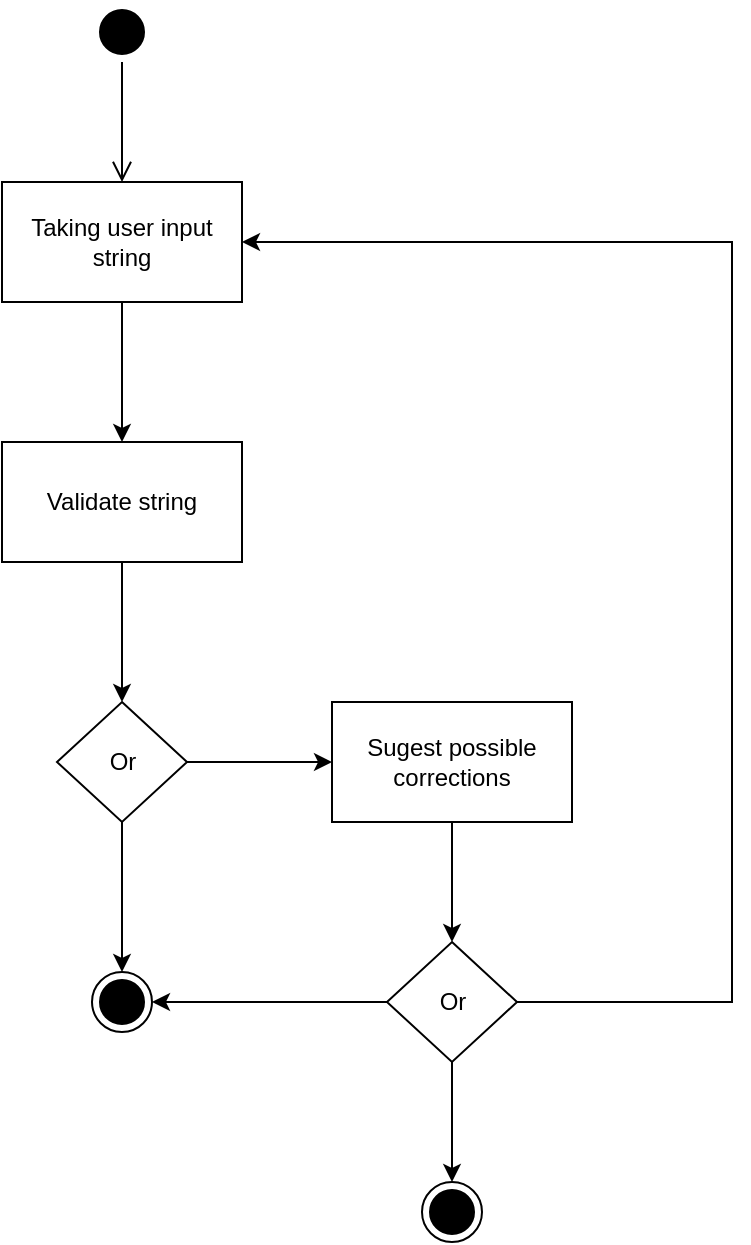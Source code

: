 <mxfile version="12.7.1" type="device"><diagram id="Auah-79pA2oji1AD_LIi" name="Page-1"><mxGraphModel dx="1422" dy="802" grid="1" gridSize="10" guides="1" tooltips="1" connect="1" arrows="1" fold="1" page="1" pageScale="1" pageWidth="827" pageHeight="1169" math="0" shadow="0"><root><mxCell id="0"/><mxCell id="1" parent="0"/><mxCell id="G7GYzGsNrLjptyAJFhJw-5" value="" style="ellipse;html=1;shape=startState;fillColor=#000000;strokeColor=#000000;" parent="1" vertex="1"><mxGeometry x="90" y="20" width="30" height="30" as="geometry"/></mxCell><mxCell id="G7GYzGsNrLjptyAJFhJw-6" value="" style="edgeStyle=orthogonalEdgeStyle;html=1;verticalAlign=bottom;endArrow=open;endSize=8;strokeColor=#000000;" parent="1" source="G7GYzGsNrLjptyAJFhJw-5" target="G7GYzGsNrLjptyAJFhJw-10" edge="1"><mxGeometry relative="1" as="geometry"><mxPoint x="105" y="130" as="targetPoint"/></mxGeometry></mxCell><mxCell id="G7GYzGsNrLjptyAJFhJw-8" value="" style="ellipse;html=1;shape=endState;fillColor=#000000;strokeColor=#000000;" parent="1" vertex="1"><mxGeometry x="90" y="505" width="30" height="30" as="geometry"/></mxCell><mxCell id="G7GYzGsNrLjptyAJFhJw-12" value="" style="edgeStyle=orthogonalEdgeStyle;rounded=0;orthogonalLoop=1;jettySize=auto;html=1;strokeColor=#000000;" parent="1" source="G7GYzGsNrLjptyAJFhJw-10" target="G7GYzGsNrLjptyAJFhJw-11" edge="1"><mxGeometry relative="1" as="geometry"/></mxCell><mxCell id="G7GYzGsNrLjptyAJFhJw-10" value="Taking user input string" style="rounded=0;whiteSpace=wrap;html=1;strokeColor=#000000;fillColor=#FFFFFF;" parent="1" vertex="1"><mxGeometry x="45" y="110" width="120" height="60" as="geometry"/></mxCell><mxCell id="G7GYzGsNrLjptyAJFhJw-18" style="edgeStyle=orthogonalEdgeStyle;rounded=0;orthogonalLoop=1;jettySize=auto;html=1;strokeColor=#000000;" parent="1" source="G7GYzGsNrLjptyAJFhJw-11" target="G7GYzGsNrLjptyAJFhJw-17" edge="1"><mxGeometry relative="1" as="geometry"/></mxCell><mxCell id="G7GYzGsNrLjptyAJFhJw-11" value="Validate string" style="rounded=0;whiteSpace=wrap;html=1;strokeColor=#000000;fillColor=#FFFFFF;" parent="1" vertex="1"><mxGeometry x="45" y="240" width="120" height="60" as="geometry"/></mxCell><mxCell id="G7GYzGsNrLjptyAJFhJw-19" style="edgeStyle=orthogonalEdgeStyle;rounded=0;orthogonalLoop=1;jettySize=auto;html=1;strokeColor=#000000;" parent="1" source="G7GYzGsNrLjptyAJFhJw-17" target="G7GYzGsNrLjptyAJFhJw-8" edge="1"><mxGeometry relative="1" as="geometry"/></mxCell><mxCell id="G7GYzGsNrLjptyAJFhJw-23" style="edgeStyle=orthogonalEdgeStyle;rounded=0;orthogonalLoop=1;jettySize=auto;html=1;strokeColor=#000000;" parent="1" source="G7GYzGsNrLjptyAJFhJw-17" target="G7GYzGsNrLjptyAJFhJw-22" edge="1"><mxGeometry relative="1" as="geometry"/></mxCell><mxCell id="G7GYzGsNrLjptyAJFhJw-17" value="Or" style="rhombus;whiteSpace=wrap;html=1;strokeColor=#000000;fillColor=#FFFFFF;" parent="1" vertex="1"><mxGeometry x="72.5" y="370" width="65" height="60" as="geometry"/></mxCell><mxCell id="0gAD4WfDtLBElWJRwFQZ-2" value="" style="edgeStyle=orthogonalEdgeStyle;rounded=0;orthogonalLoop=1;jettySize=auto;html=1;" edge="1" parent="1" source="G7GYzGsNrLjptyAJFhJw-22" target="0gAD4WfDtLBElWJRwFQZ-3"><mxGeometry relative="1" as="geometry"><mxPoint x="270" y="300" as="targetPoint"/></mxGeometry></mxCell><mxCell id="G7GYzGsNrLjptyAJFhJw-22" value="Sugest possible corrections" style="rounded=0;whiteSpace=wrap;html=1;strokeColor=#000000;fillColor=#FFFFFF;" parent="1" vertex="1"><mxGeometry x="210" y="370" width="120" height="60" as="geometry"/></mxCell><mxCell id="0gAD4WfDtLBElWJRwFQZ-7" value="" style="edgeStyle=orthogonalEdgeStyle;rounded=0;orthogonalLoop=1;jettySize=auto;html=1;" edge="1" parent="1" source="0gAD4WfDtLBElWJRwFQZ-3" target="0gAD4WfDtLBElWJRwFQZ-9"><mxGeometry relative="1" as="geometry"><mxPoint x="382.5" y="270" as="targetPoint"/></mxGeometry></mxCell><mxCell id="0gAD4WfDtLBElWJRwFQZ-10" style="edgeStyle=orthogonalEdgeStyle;rounded=0;orthogonalLoop=1;jettySize=auto;html=1;" edge="1" parent="1" source="0gAD4WfDtLBElWJRwFQZ-3" target="G7GYzGsNrLjptyAJFhJw-8"><mxGeometry relative="1" as="geometry"/></mxCell><mxCell id="0gAD4WfDtLBElWJRwFQZ-11" style="edgeStyle=orthogonalEdgeStyle;rounded=0;orthogonalLoop=1;jettySize=auto;html=1;" edge="1" parent="1" source="0gAD4WfDtLBElWJRwFQZ-3" target="G7GYzGsNrLjptyAJFhJw-10"><mxGeometry relative="1" as="geometry"><Array as="points"><mxPoint x="410" y="520"/><mxPoint x="410" y="140"/></Array></mxGeometry></mxCell><mxCell id="0gAD4WfDtLBElWJRwFQZ-3" value="Or" style="rhombus;whiteSpace=wrap;html=1;strokeColor=#000000;fillColor=#FFFFFF;" vertex="1" parent="1"><mxGeometry x="237.5" y="490" width="65" height="60" as="geometry"/></mxCell><mxCell id="0gAD4WfDtLBElWJRwFQZ-9" value="" style="ellipse;html=1;shape=endState;fillColor=#000000;strokeColor=#000000;" vertex="1" parent="1"><mxGeometry x="255" y="610" width="30" height="30" as="geometry"/></mxCell></root></mxGraphModel></diagram></mxfile>
